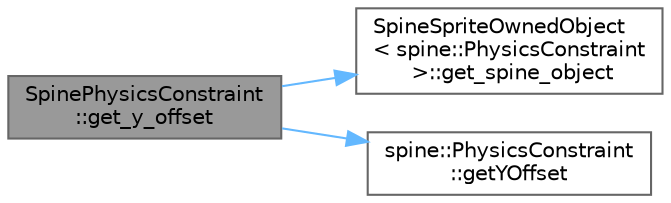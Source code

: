 digraph "SpinePhysicsConstraint::get_y_offset"
{
 // LATEX_PDF_SIZE
  bgcolor="transparent";
  edge [fontname=Helvetica,fontsize=10,labelfontname=Helvetica,labelfontsize=10];
  node [fontname=Helvetica,fontsize=10,shape=box,height=0.2,width=0.4];
  rankdir="LR";
  Node1 [id="Node000001",label="SpinePhysicsConstraint\l::get_y_offset",height=0.2,width=0.4,color="gray40", fillcolor="grey60", style="filled", fontcolor="black",tooltip=" "];
  Node1 -> Node2 [id="edge1_Node000001_Node000002",color="steelblue1",style="solid",tooltip=" "];
  Node2 [id="Node000002",label="SpineSpriteOwnedObject\l\< spine::PhysicsConstraint\l \>::get_spine_object",height=0.2,width=0.4,color="grey40", fillcolor="white", style="filled",URL="$class_spine_sprite_owned_object.html#aba9c7c6ef398e3803ce5e59db1a54271",tooltip=" "];
  Node1 -> Node3 [id="edge2_Node000001_Node000003",color="steelblue1",style="solid",tooltip=" "];
  Node3 [id="Node000003",label="spine::PhysicsConstraint\l::getYOffset",height=0.2,width=0.4,color="grey40", fillcolor="white", style="filled",URL="$classspine_1_1_physics_constraint.html#a42dc4254997fc1cefe9cf9a0640d6b7d",tooltip=" "];
}
